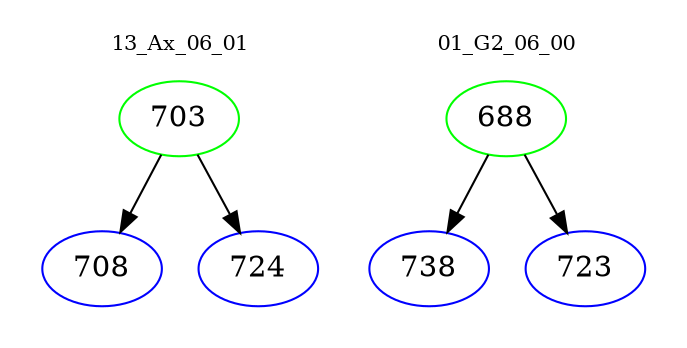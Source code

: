 digraph{
subgraph cluster_0 {
color = white
label = "13_Ax_06_01";
fontsize=10;
T0_703 [label="703", color="green"]
T0_703 -> T0_708 [color="black"]
T0_708 [label="708", color="blue"]
T0_703 -> T0_724 [color="black"]
T0_724 [label="724", color="blue"]
}
subgraph cluster_1 {
color = white
label = "01_G2_06_00";
fontsize=10;
T1_688 [label="688", color="green"]
T1_688 -> T1_738 [color="black"]
T1_738 [label="738", color="blue"]
T1_688 -> T1_723 [color="black"]
T1_723 [label="723", color="blue"]
}
}
